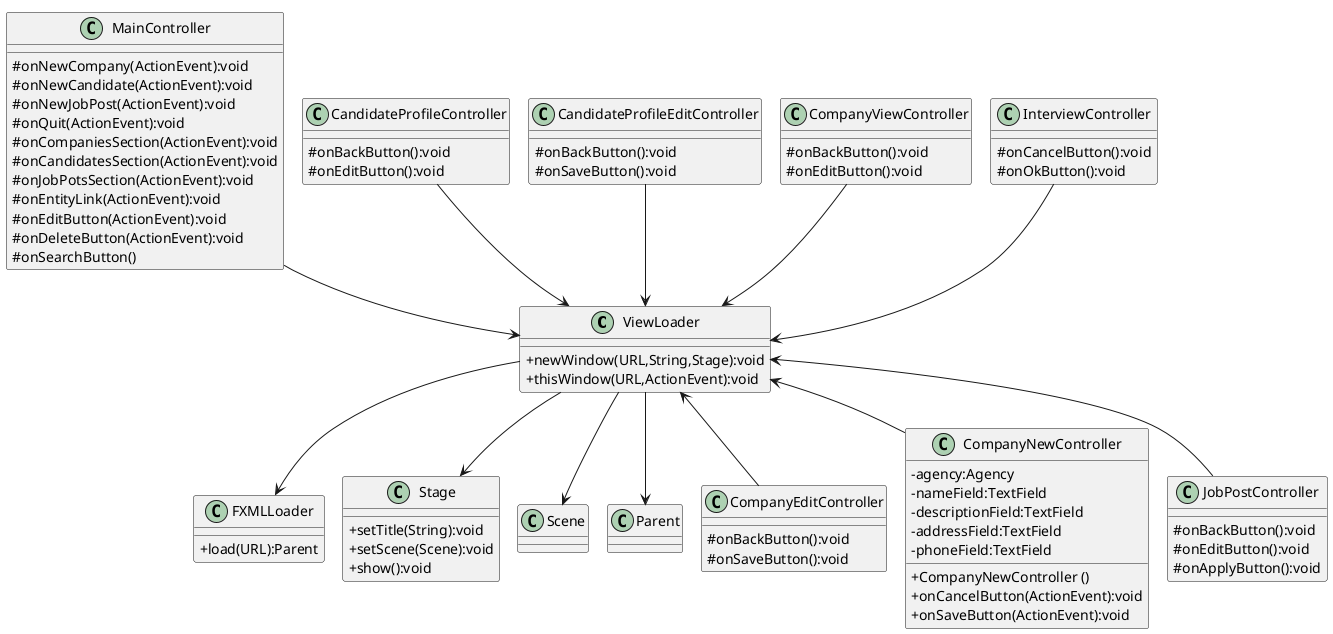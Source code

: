 @startuml
skinparam classAttributeIconSize 0
!pragma layout smetana

class ViewLoader{
+newWindow(URL,String,Stage):void
+thisWindow(URL,ActionEvent):void
}

class FXMLLoader{
+load(URL):Parent
}

class Stage{
+setTitle(String):void
+setScene(Scene):void
+show():void
}

class Scene{}
class Parent{}

class MainController{
    #onNewCompany(ActionEvent):void
    #onNewCandidate(ActionEvent):void
    #onNewJobPost(ActionEvent):void
    #onQuit(ActionEvent):void
    #onCompaniesSection(ActionEvent):void
    #onCandidatesSection(ActionEvent):void
    #onJobPotsSection(ActionEvent):void
    #onEntityLink(ActionEvent):void
    #onEditButton(ActionEvent):void
    #onDeleteButton(ActionEvent):void
    #onSearchButton()
}

class CandidateProfileController{
#onBackButton():void
#onEditButton():void
}
class CandidateProfileEditController{
#onBackButton():void
#onSaveButton():void
}
class CompanyEditController{
#onBackButton():void
#onSaveButton():void
}
class CompanyNewController{
- agency:Agency
- nameField:TextField
- descriptionField:TextField
- addressField:TextField
- phoneField:TextField
+ CompanyNewController ()
+ onCancelButton(ActionEvent):void
+ onSaveButton(ActionEvent):void
}
class CompanyViewController{
#onBackButton():void
#onEditButton():void
}
class InterviewController {
#onCancelButton():void
#onOkButton():void
}
class JobPostController{
#onBackButton():void
#onEditButton():void
#onApplyButton():void
}



MainController --> ViewLoader
CandidateProfileController --> ViewLoader
CandidateProfileEditController --> ViewLoader
InterviewController --> ViewLoader
ViewLoader <-- JobPostController
ViewLoader <-- CompanyNewController
ViewLoader <-- CompanyEditController
CompanyViewController --> ViewLoader

ViewLoader --> FXMLLoader
ViewLoader --> Stage
ViewLoader --> Scene
ViewLoader --> Parent

@enduml